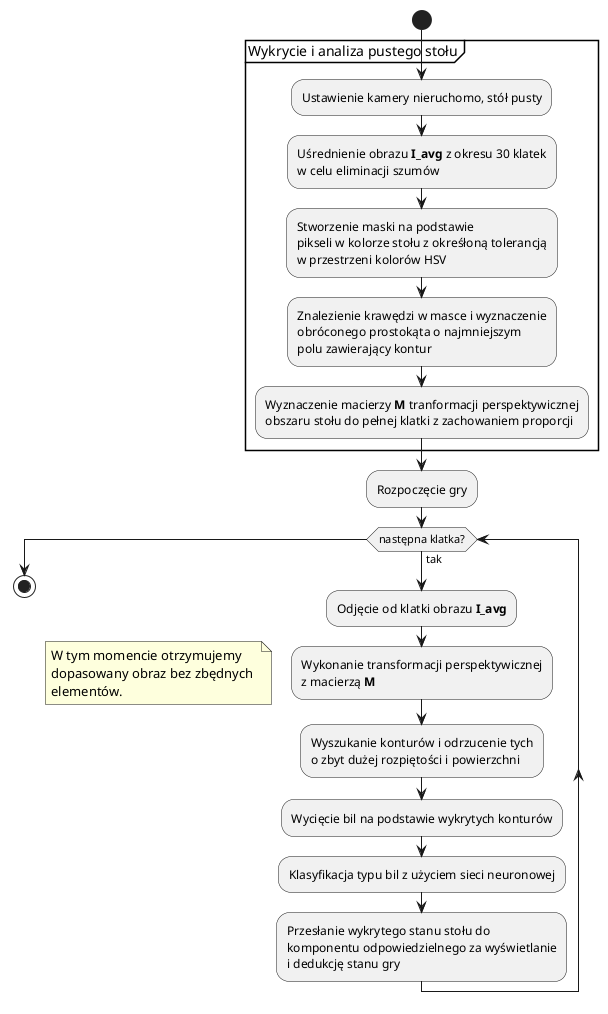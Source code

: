 @startuml video_pipe
start 
partition "Wykrycie i analiza pustego stołu" {
:Ustawienie kamery nieruchomo, stół pusty;

:Uśrednienie obrazu <b>I_avg</b> z okresu 30 klatek
w celu eliminacji szumów;

:Stworzenie maski na podstawie
pikseli w kolorze stołu z okreśłoną tolerancją
w przestrzeni kolorów HSV;

:Znalezienie krawędzi w masce i wyznaczenie
obróconego prostokąta o najmniejszym
polu zawierający kontur;

:Wyznaczenie macierzy <b>M</b> tranformacji perspektywicznej
obszaru stołu do pełnej klatki z zachowaniem proporcji;
}

:Rozpoczęcie gry;

while (następna klatka?) is (tak)
  :Odjęcie od klatki obrazu <b>I_avg</b>;
  :Wykonanie transformacji perspektywicznej
  z macierzą <b>M</b>;
  floating note left: W tym momencie otrzymujemy\ndopasowany obraz bez zbędnych \nelementów.
  :Wyszukanie konturów i odrzucenie tych
  o zbyt dużej rozpiętości i powierzchni;
  :Wycięcie bil na podstawie wykrytych konturów;
  :Klasyfikacja typu bil z użyciem sieci neuronowej;
  :Przesłanie wykrytego stanu stołu do
  komponentu odpowiedzielnego za wyświetlanie
  i dedukcję stanu gry;
endwhile

stop

@enduml